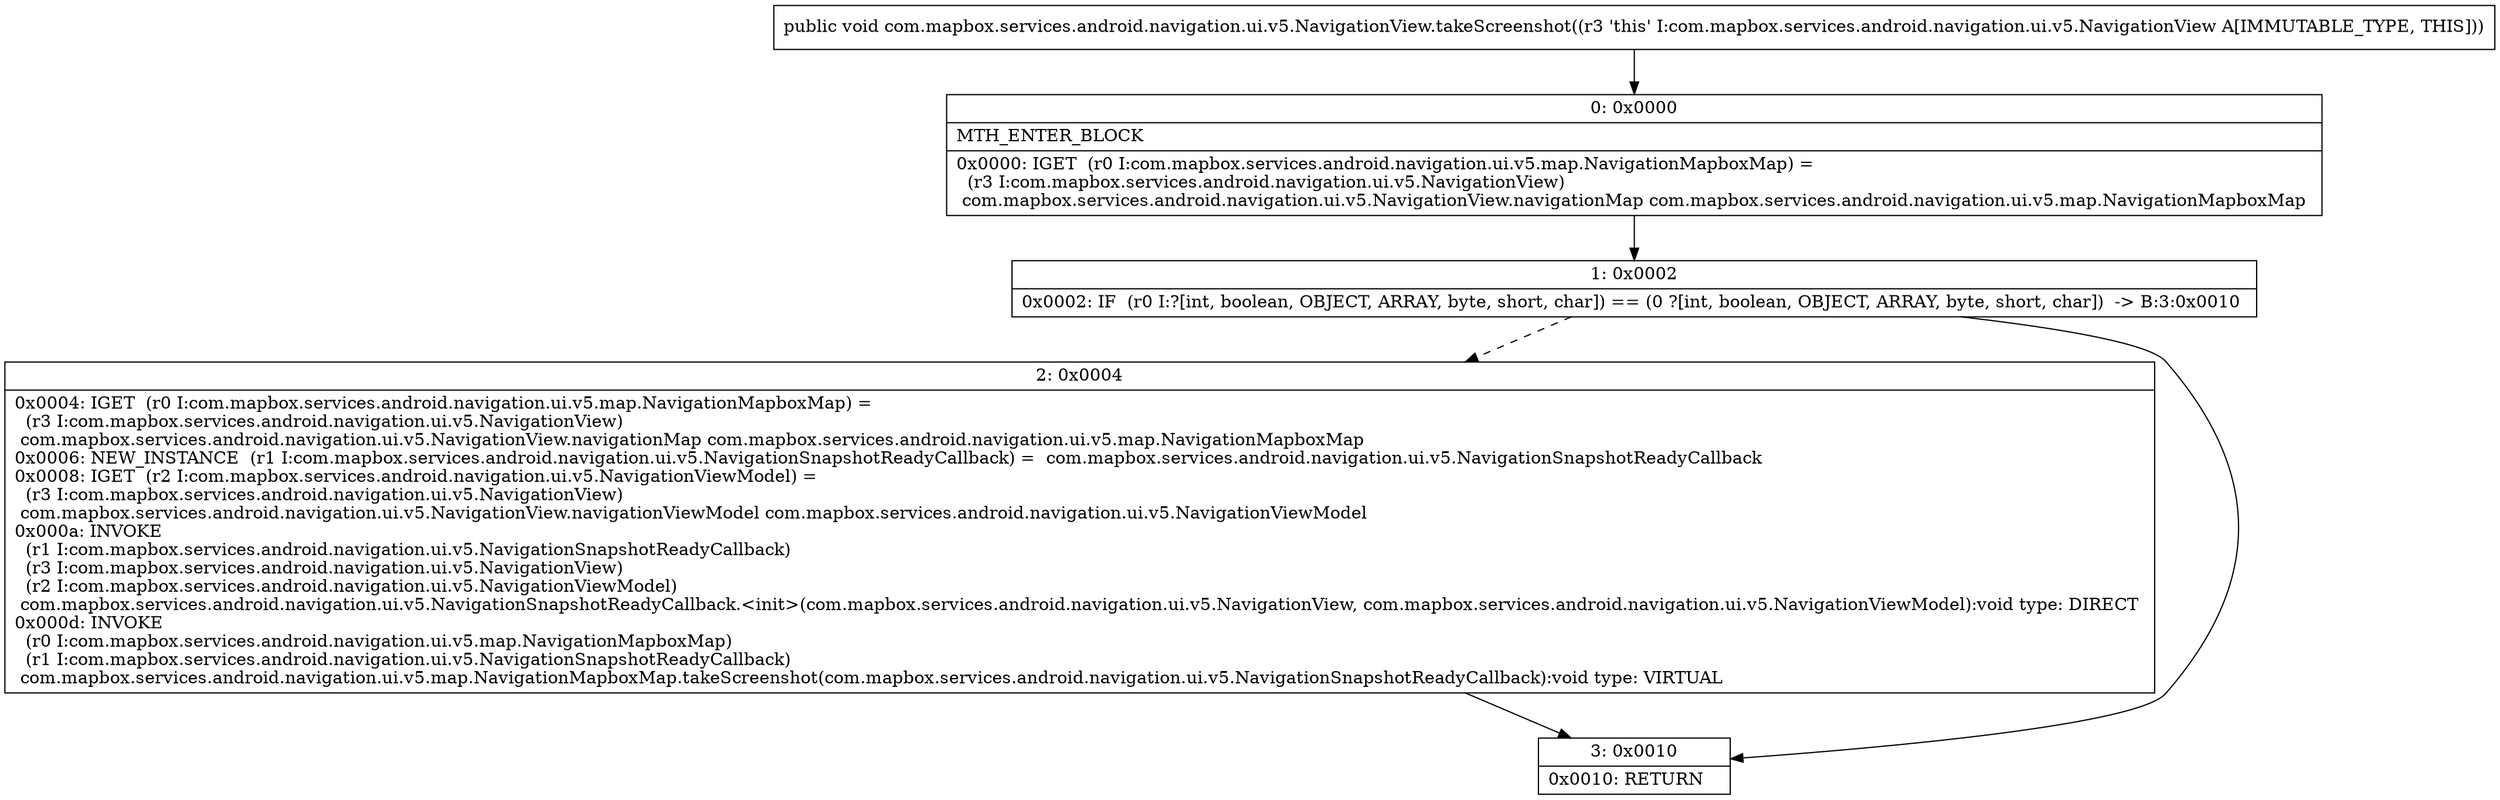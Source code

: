 digraph "CFG forcom.mapbox.services.android.navigation.ui.v5.NavigationView.takeScreenshot()V" {
Node_0 [shape=record,label="{0\:\ 0x0000|MTH_ENTER_BLOCK\l|0x0000: IGET  (r0 I:com.mapbox.services.android.navigation.ui.v5.map.NavigationMapboxMap) = \l  (r3 I:com.mapbox.services.android.navigation.ui.v5.NavigationView)\l com.mapbox.services.android.navigation.ui.v5.NavigationView.navigationMap com.mapbox.services.android.navigation.ui.v5.map.NavigationMapboxMap \l}"];
Node_1 [shape=record,label="{1\:\ 0x0002|0x0002: IF  (r0 I:?[int, boolean, OBJECT, ARRAY, byte, short, char]) == (0 ?[int, boolean, OBJECT, ARRAY, byte, short, char])  \-\> B:3:0x0010 \l}"];
Node_2 [shape=record,label="{2\:\ 0x0004|0x0004: IGET  (r0 I:com.mapbox.services.android.navigation.ui.v5.map.NavigationMapboxMap) = \l  (r3 I:com.mapbox.services.android.navigation.ui.v5.NavigationView)\l com.mapbox.services.android.navigation.ui.v5.NavigationView.navigationMap com.mapbox.services.android.navigation.ui.v5.map.NavigationMapboxMap \l0x0006: NEW_INSTANCE  (r1 I:com.mapbox.services.android.navigation.ui.v5.NavigationSnapshotReadyCallback) =  com.mapbox.services.android.navigation.ui.v5.NavigationSnapshotReadyCallback \l0x0008: IGET  (r2 I:com.mapbox.services.android.navigation.ui.v5.NavigationViewModel) = \l  (r3 I:com.mapbox.services.android.navigation.ui.v5.NavigationView)\l com.mapbox.services.android.navigation.ui.v5.NavigationView.navigationViewModel com.mapbox.services.android.navigation.ui.v5.NavigationViewModel \l0x000a: INVOKE  \l  (r1 I:com.mapbox.services.android.navigation.ui.v5.NavigationSnapshotReadyCallback)\l  (r3 I:com.mapbox.services.android.navigation.ui.v5.NavigationView)\l  (r2 I:com.mapbox.services.android.navigation.ui.v5.NavigationViewModel)\l com.mapbox.services.android.navigation.ui.v5.NavigationSnapshotReadyCallback.\<init\>(com.mapbox.services.android.navigation.ui.v5.NavigationView, com.mapbox.services.android.navigation.ui.v5.NavigationViewModel):void type: DIRECT \l0x000d: INVOKE  \l  (r0 I:com.mapbox.services.android.navigation.ui.v5.map.NavigationMapboxMap)\l  (r1 I:com.mapbox.services.android.navigation.ui.v5.NavigationSnapshotReadyCallback)\l com.mapbox.services.android.navigation.ui.v5.map.NavigationMapboxMap.takeScreenshot(com.mapbox.services.android.navigation.ui.v5.NavigationSnapshotReadyCallback):void type: VIRTUAL \l}"];
Node_3 [shape=record,label="{3\:\ 0x0010|0x0010: RETURN   \l}"];
MethodNode[shape=record,label="{public void com.mapbox.services.android.navigation.ui.v5.NavigationView.takeScreenshot((r3 'this' I:com.mapbox.services.android.navigation.ui.v5.NavigationView A[IMMUTABLE_TYPE, THIS])) }"];
MethodNode -> Node_0;
Node_0 -> Node_1;
Node_1 -> Node_2[style=dashed];
Node_1 -> Node_3;
Node_2 -> Node_3;
}

